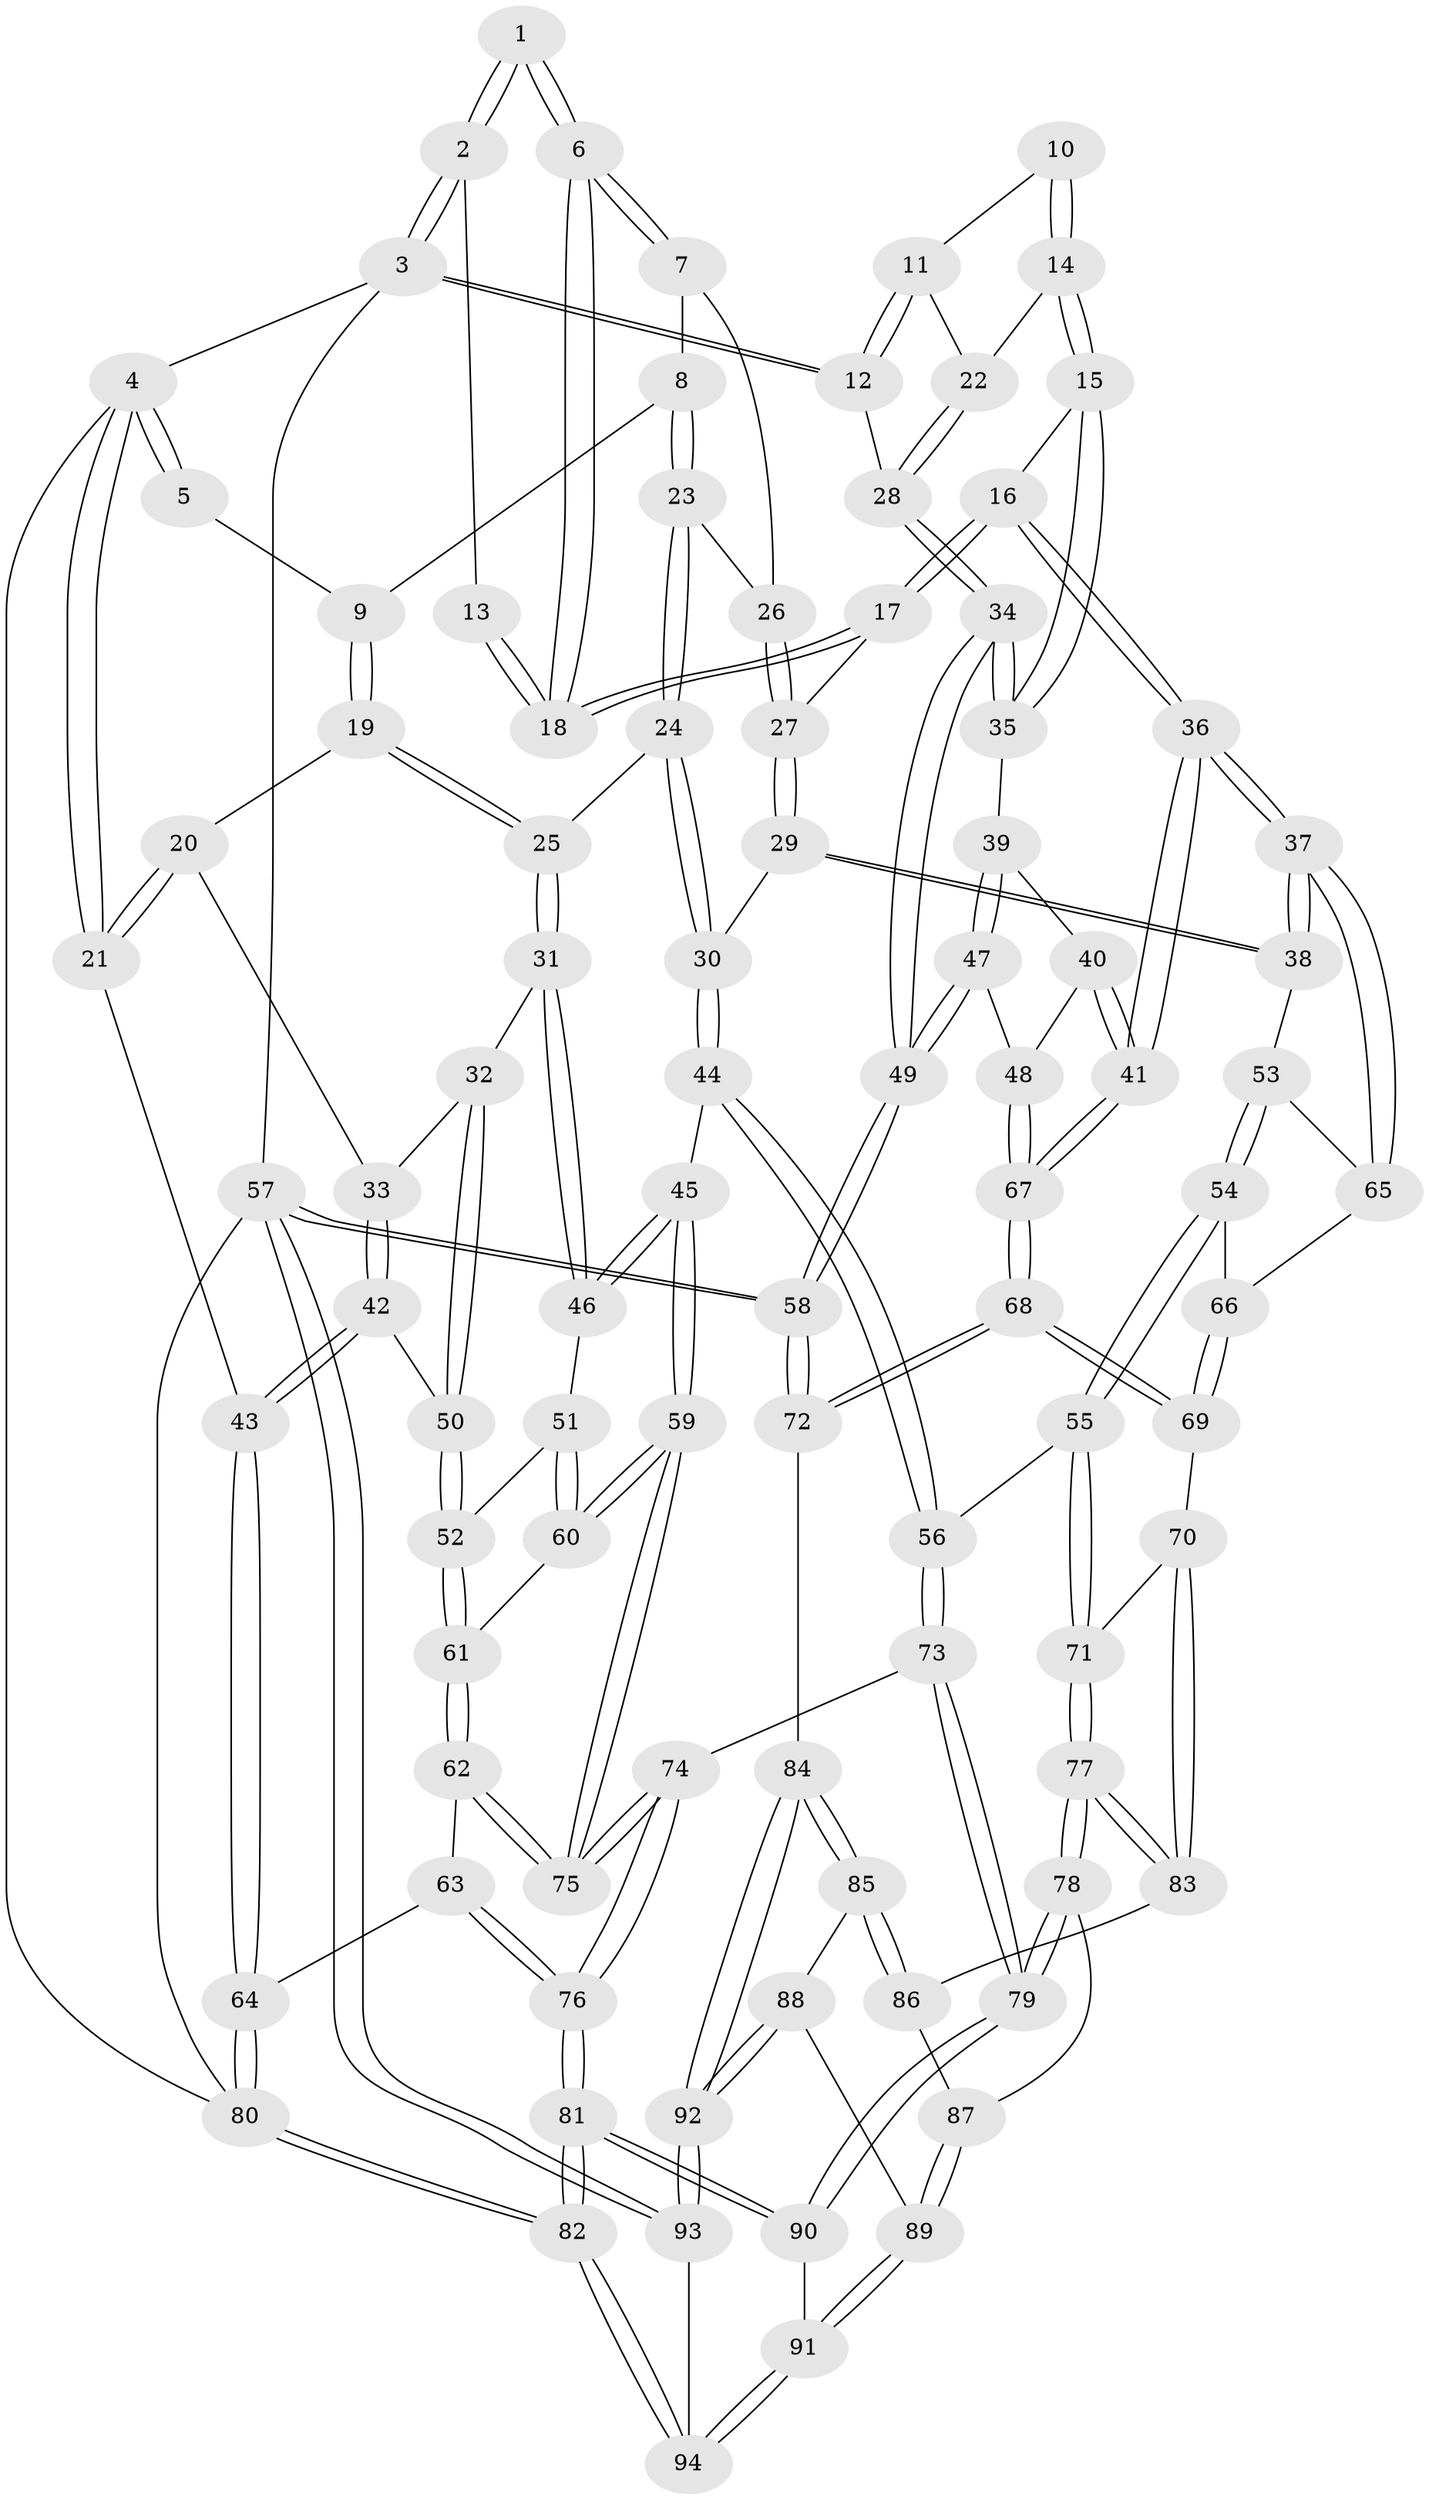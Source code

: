 // Generated by graph-tools (version 1.1) at 2025/03/03/09/25 03:03:23]
// undirected, 94 vertices, 232 edges
graph export_dot {
graph [start="1"]
  node [color=gray90,style=filled];
  1 [pos="+0.6229709128766242+0"];
  2 [pos="+1+0"];
  3 [pos="+1+0"];
  4 [pos="+0+0"];
  5 [pos="+0.27840312083043256+0"];
  6 [pos="+0.6158072840212716+0.023750437989419275"];
  7 [pos="+0.607361364148539+0.027794270407365183"];
  8 [pos="+0.4430864265337274+0.05689582236381983"];
  9 [pos="+0.28074630367879094+0"];
  10 [pos="+0.8432703273651216+0.021713709726672883"];
  11 [pos="+0.8542152992513513+0.07124310120909126"];
  12 [pos="+1+0.00035137182157978907"];
  13 [pos="+0.8419721817556389+0"];
  14 [pos="+0.728209597282237+0.21255368167932195"];
  15 [pos="+0.726582832105489+0.21361800888102722"];
  16 [pos="+0.7149234251293405+0.21531879028079437"];
  17 [pos="+0.7104663940545767+0.21313772956081056"];
  18 [pos="+0.6781270955677975+0.12325706198665685"];
  19 [pos="+0.21849807996174078+0.1719370587357609"];
  20 [pos="+0.11885350418318008+0.19277268660218144"];
  21 [pos="+0+0.1441602703693262"];
  22 [pos="+0.8413494788350301+0.1461048620981734"];
  23 [pos="+0.37872246348256183+0.21300321755760013"];
  24 [pos="+0.34832650494958745+0.25131582080808307"];
  25 [pos="+0.3169825095705763+0.23846141631637782"];
  26 [pos="+0.500791325960427+0.13733406702331252"];
  27 [pos="+0.6202670303316659+0.2587823833574921"];
  28 [pos="+1+0.07419439495206702"];
  29 [pos="+0.4950350648487475+0.3345706693679087"];
  30 [pos="+0.4026540996232454+0.31481936635126734"];
  31 [pos="+0.1918338422555767+0.4184522898086572"];
  32 [pos="+0.15576818386784536+0.4192564733006001"];
  33 [pos="+0.12030642701973478+0.36279770840650455"];
  34 [pos="+1+0.2518778943844454"];
  35 [pos="+1+0.31591263889440896"];
  36 [pos="+0.7743452181851521+0.4571484091073049"];
  37 [pos="+0.7582119765858696+0.45658981992042347"];
  38 [pos="+0.5101793567079217+0.36253721633875985"];
  39 [pos="+1+0.3181107936693657"];
  40 [pos="+0.9605812048536444+0.3537204063741793"];
  41 [pos="+0.7860522781264985+0.4702802691891175"];
  42 [pos="+0+0.45288825793044973"];
  43 [pos="+0+0.46711216098860786"];
  44 [pos="+0.3356205085749155+0.48411460468232725"];
  45 [pos="+0.2904286385484163+0.4918739695621981"];
  46 [pos="+0.25299037570733673+0.4796792080279102"];
  47 [pos="+0.9505137234329722+0.5142928728225553"];
  48 [pos="+0.9288641034108094+0.5311014575588628"];
  49 [pos="+1+0.4156039822900868"];
  50 [pos="+0.11873022107849161+0.48206505671660876"];
  51 [pos="+0.18688369466946372+0.5028958694055808"];
  52 [pos="+0.13040653010464434+0.50490155102898"];
  53 [pos="+0.5436844790521511+0.47081394098844925"];
  54 [pos="+0.5408012863570362+0.5073382882653705"];
  55 [pos="+0.4932103911192716+0.601412546050526"];
  56 [pos="+0.3834027132727139+0.5782444720452005"];
  57 [pos="+1+1"];
  58 [pos="+1+0.8089471633956478"];
  59 [pos="+0.23086613463636513+0.5678927734683162"];
  60 [pos="+0.20095940940133458+0.5528885749137493"];
  61 [pos="+0.12731802001002268+0.5509339793627727"];
  62 [pos="+0.10789885779277596+0.6041524467081685"];
  63 [pos="+0.08943322795320528+0.6078870336008991"];
  64 [pos="+0+0.48959356524352954"];
  65 [pos="+0.6675477163530724+0.47342366075355513"];
  66 [pos="+0.6187355273005267+0.5391462192829108"];
  67 [pos="+0.8194001217790405+0.6357941068106582"];
  68 [pos="+0.8191273245560086+0.6458132206084937"];
  69 [pos="+0.747136145963327+0.6467353252053439"];
  70 [pos="+0.6730619367105007+0.6629696651698833"];
  71 [pos="+0.4933530906928612+0.6016509686854835"];
  72 [pos="+0.8524376287112592+0.6928029393898948"];
  73 [pos="+0.28155804992551775+0.7201427075261857"];
  74 [pos="+0.24217815648323116+0.7235148121316262"];
  75 [pos="+0.2127394402552523+0.6756103043719784"];
  76 [pos="+0+1"];
  77 [pos="+0.48215731064142153+0.7596437254595697"];
  78 [pos="+0.4433236475998609+0.79757301281947"];
  79 [pos="+0.4236119152308007+0.8163560026746424"];
  80 [pos="+0+1"];
  81 [pos="+0+1"];
  82 [pos="+0+1"];
  83 [pos="+0.5795030313048085+0.7635811041343267"];
  84 [pos="+0.7601886319399882+0.8669914147126803"];
  85 [pos="+0.6278408920907136+0.8201763402065564"];
  86 [pos="+0.5939685521508584+0.7885402373794727"];
  87 [pos="+0.5712506692414261+0.8369960262690181"];
  88 [pos="+0.5713560163032952+0.8975972592393995"];
  89 [pos="+0.5526099046525104+0.8879912351454399"];
  90 [pos="+0.42462451778338456+0.8283467669207942"];
  91 [pos="+0.4470522323262626+0.8699666187403359"];
  92 [pos="+0.7305703560069027+1"];
  93 [pos="+0.7403299816659589+1"];
  94 [pos="+0.4470600559804401+1"];
  1 -- 2;
  1 -- 2;
  1 -- 6;
  1 -- 6;
  2 -- 3;
  2 -- 3;
  2 -- 13;
  3 -- 4;
  3 -- 12;
  3 -- 12;
  3 -- 57;
  4 -- 5;
  4 -- 5;
  4 -- 21;
  4 -- 21;
  4 -- 80;
  5 -- 9;
  6 -- 7;
  6 -- 7;
  6 -- 18;
  6 -- 18;
  7 -- 8;
  7 -- 26;
  8 -- 9;
  8 -- 23;
  8 -- 23;
  9 -- 19;
  9 -- 19;
  10 -- 11;
  10 -- 14;
  10 -- 14;
  11 -- 12;
  11 -- 12;
  11 -- 22;
  12 -- 28;
  13 -- 18;
  13 -- 18;
  14 -- 15;
  14 -- 15;
  14 -- 22;
  15 -- 16;
  15 -- 35;
  15 -- 35;
  16 -- 17;
  16 -- 17;
  16 -- 36;
  16 -- 36;
  17 -- 18;
  17 -- 18;
  17 -- 27;
  19 -- 20;
  19 -- 25;
  19 -- 25;
  20 -- 21;
  20 -- 21;
  20 -- 33;
  21 -- 43;
  22 -- 28;
  22 -- 28;
  23 -- 24;
  23 -- 24;
  23 -- 26;
  24 -- 25;
  24 -- 30;
  24 -- 30;
  25 -- 31;
  25 -- 31;
  26 -- 27;
  26 -- 27;
  27 -- 29;
  27 -- 29;
  28 -- 34;
  28 -- 34;
  29 -- 30;
  29 -- 38;
  29 -- 38;
  30 -- 44;
  30 -- 44;
  31 -- 32;
  31 -- 46;
  31 -- 46;
  32 -- 33;
  32 -- 50;
  32 -- 50;
  33 -- 42;
  33 -- 42;
  34 -- 35;
  34 -- 35;
  34 -- 49;
  34 -- 49;
  35 -- 39;
  36 -- 37;
  36 -- 37;
  36 -- 41;
  36 -- 41;
  37 -- 38;
  37 -- 38;
  37 -- 65;
  37 -- 65;
  38 -- 53;
  39 -- 40;
  39 -- 47;
  39 -- 47;
  40 -- 41;
  40 -- 41;
  40 -- 48;
  41 -- 67;
  41 -- 67;
  42 -- 43;
  42 -- 43;
  42 -- 50;
  43 -- 64;
  43 -- 64;
  44 -- 45;
  44 -- 56;
  44 -- 56;
  45 -- 46;
  45 -- 46;
  45 -- 59;
  45 -- 59;
  46 -- 51;
  47 -- 48;
  47 -- 49;
  47 -- 49;
  48 -- 67;
  48 -- 67;
  49 -- 58;
  49 -- 58;
  50 -- 52;
  50 -- 52;
  51 -- 52;
  51 -- 60;
  51 -- 60;
  52 -- 61;
  52 -- 61;
  53 -- 54;
  53 -- 54;
  53 -- 65;
  54 -- 55;
  54 -- 55;
  54 -- 66;
  55 -- 56;
  55 -- 71;
  55 -- 71;
  56 -- 73;
  56 -- 73;
  57 -- 58;
  57 -- 58;
  57 -- 93;
  57 -- 93;
  57 -- 80;
  58 -- 72;
  58 -- 72;
  59 -- 60;
  59 -- 60;
  59 -- 75;
  59 -- 75;
  60 -- 61;
  61 -- 62;
  61 -- 62;
  62 -- 63;
  62 -- 75;
  62 -- 75;
  63 -- 64;
  63 -- 76;
  63 -- 76;
  64 -- 80;
  64 -- 80;
  65 -- 66;
  66 -- 69;
  66 -- 69;
  67 -- 68;
  67 -- 68;
  68 -- 69;
  68 -- 69;
  68 -- 72;
  68 -- 72;
  69 -- 70;
  70 -- 71;
  70 -- 83;
  70 -- 83;
  71 -- 77;
  71 -- 77;
  72 -- 84;
  73 -- 74;
  73 -- 79;
  73 -- 79;
  74 -- 75;
  74 -- 75;
  74 -- 76;
  74 -- 76;
  76 -- 81;
  76 -- 81;
  77 -- 78;
  77 -- 78;
  77 -- 83;
  77 -- 83;
  78 -- 79;
  78 -- 79;
  78 -- 87;
  79 -- 90;
  79 -- 90;
  80 -- 82;
  80 -- 82;
  81 -- 82;
  81 -- 82;
  81 -- 90;
  81 -- 90;
  82 -- 94;
  82 -- 94;
  83 -- 86;
  84 -- 85;
  84 -- 85;
  84 -- 92;
  84 -- 92;
  85 -- 86;
  85 -- 86;
  85 -- 88;
  86 -- 87;
  87 -- 89;
  87 -- 89;
  88 -- 89;
  88 -- 92;
  88 -- 92;
  89 -- 91;
  89 -- 91;
  90 -- 91;
  91 -- 94;
  91 -- 94;
  92 -- 93;
  92 -- 93;
  93 -- 94;
}
